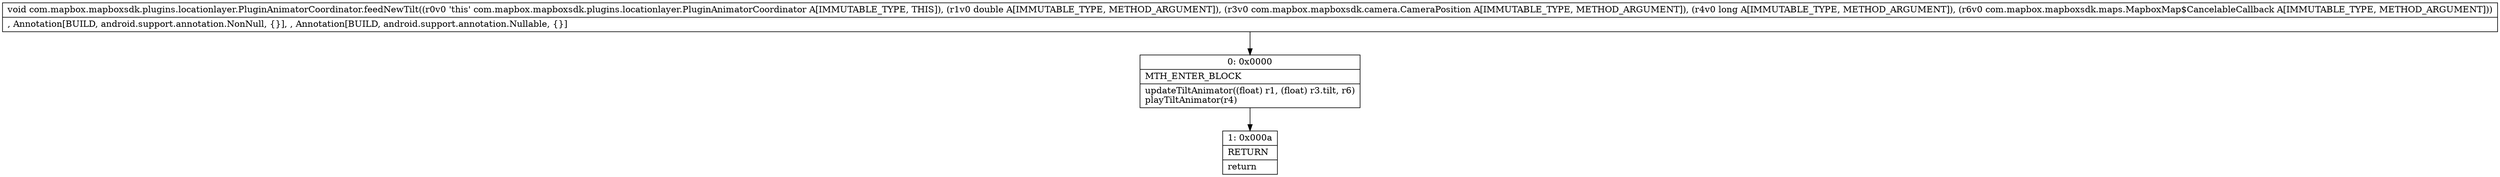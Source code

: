 digraph "CFG forcom.mapbox.mapboxsdk.plugins.locationlayer.PluginAnimatorCoordinator.feedNewTilt(DLcom\/mapbox\/mapboxsdk\/camera\/CameraPosition;JLcom\/mapbox\/mapboxsdk\/maps\/MapboxMap$CancelableCallback;)V" {
Node_0 [shape=record,label="{0\:\ 0x0000|MTH_ENTER_BLOCK\l|updateTiltAnimator((float) r1, (float) r3.tilt, r6)\lplayTiltAnimator(r4)\l}"];
Node_1 [shape=record,label="{1\:\ 0x000a|RETURN\l|return\l}"];
MethodNode[shape=record,label="{void com.mapbox.mapboxsdk.plugins.locationlayer.PluginAnimatorCoordinator.feedNewTilt((r0v0 'this' com.mapbox.mapboxsdk.plugins.locationlayer.PluginAnimatorCoordinator A[IMMUTABLE_TYPE, THIS]), (r1v0 double A[IMMUTABLE_TYPE, METHOD_ARGUMENT]), (r3v0 com.mapbox.mapboxsdk.camera.CameraPosition A[IMMUTABLE_TYPE, METHOD_ARGUMENT]), (r4v0 long A[IMMUTABLE_TYPE, METHOD_ARGUMENT]), (r6v0 com.mapbox.mapboxsdk.maps.MapboxMap$CancelableCallback A[IMMUTABLE_TYPE, METHOD_ARGUMENT]))  | , Annotation[BUILD, android.support.annotation.NonNull, \{\}], , Annotation[BUILD, android.support.annotation.Nullable, \{\}]\l}"];
MethodNode -> Node_0;
Node_0 -> Node_1;
}


